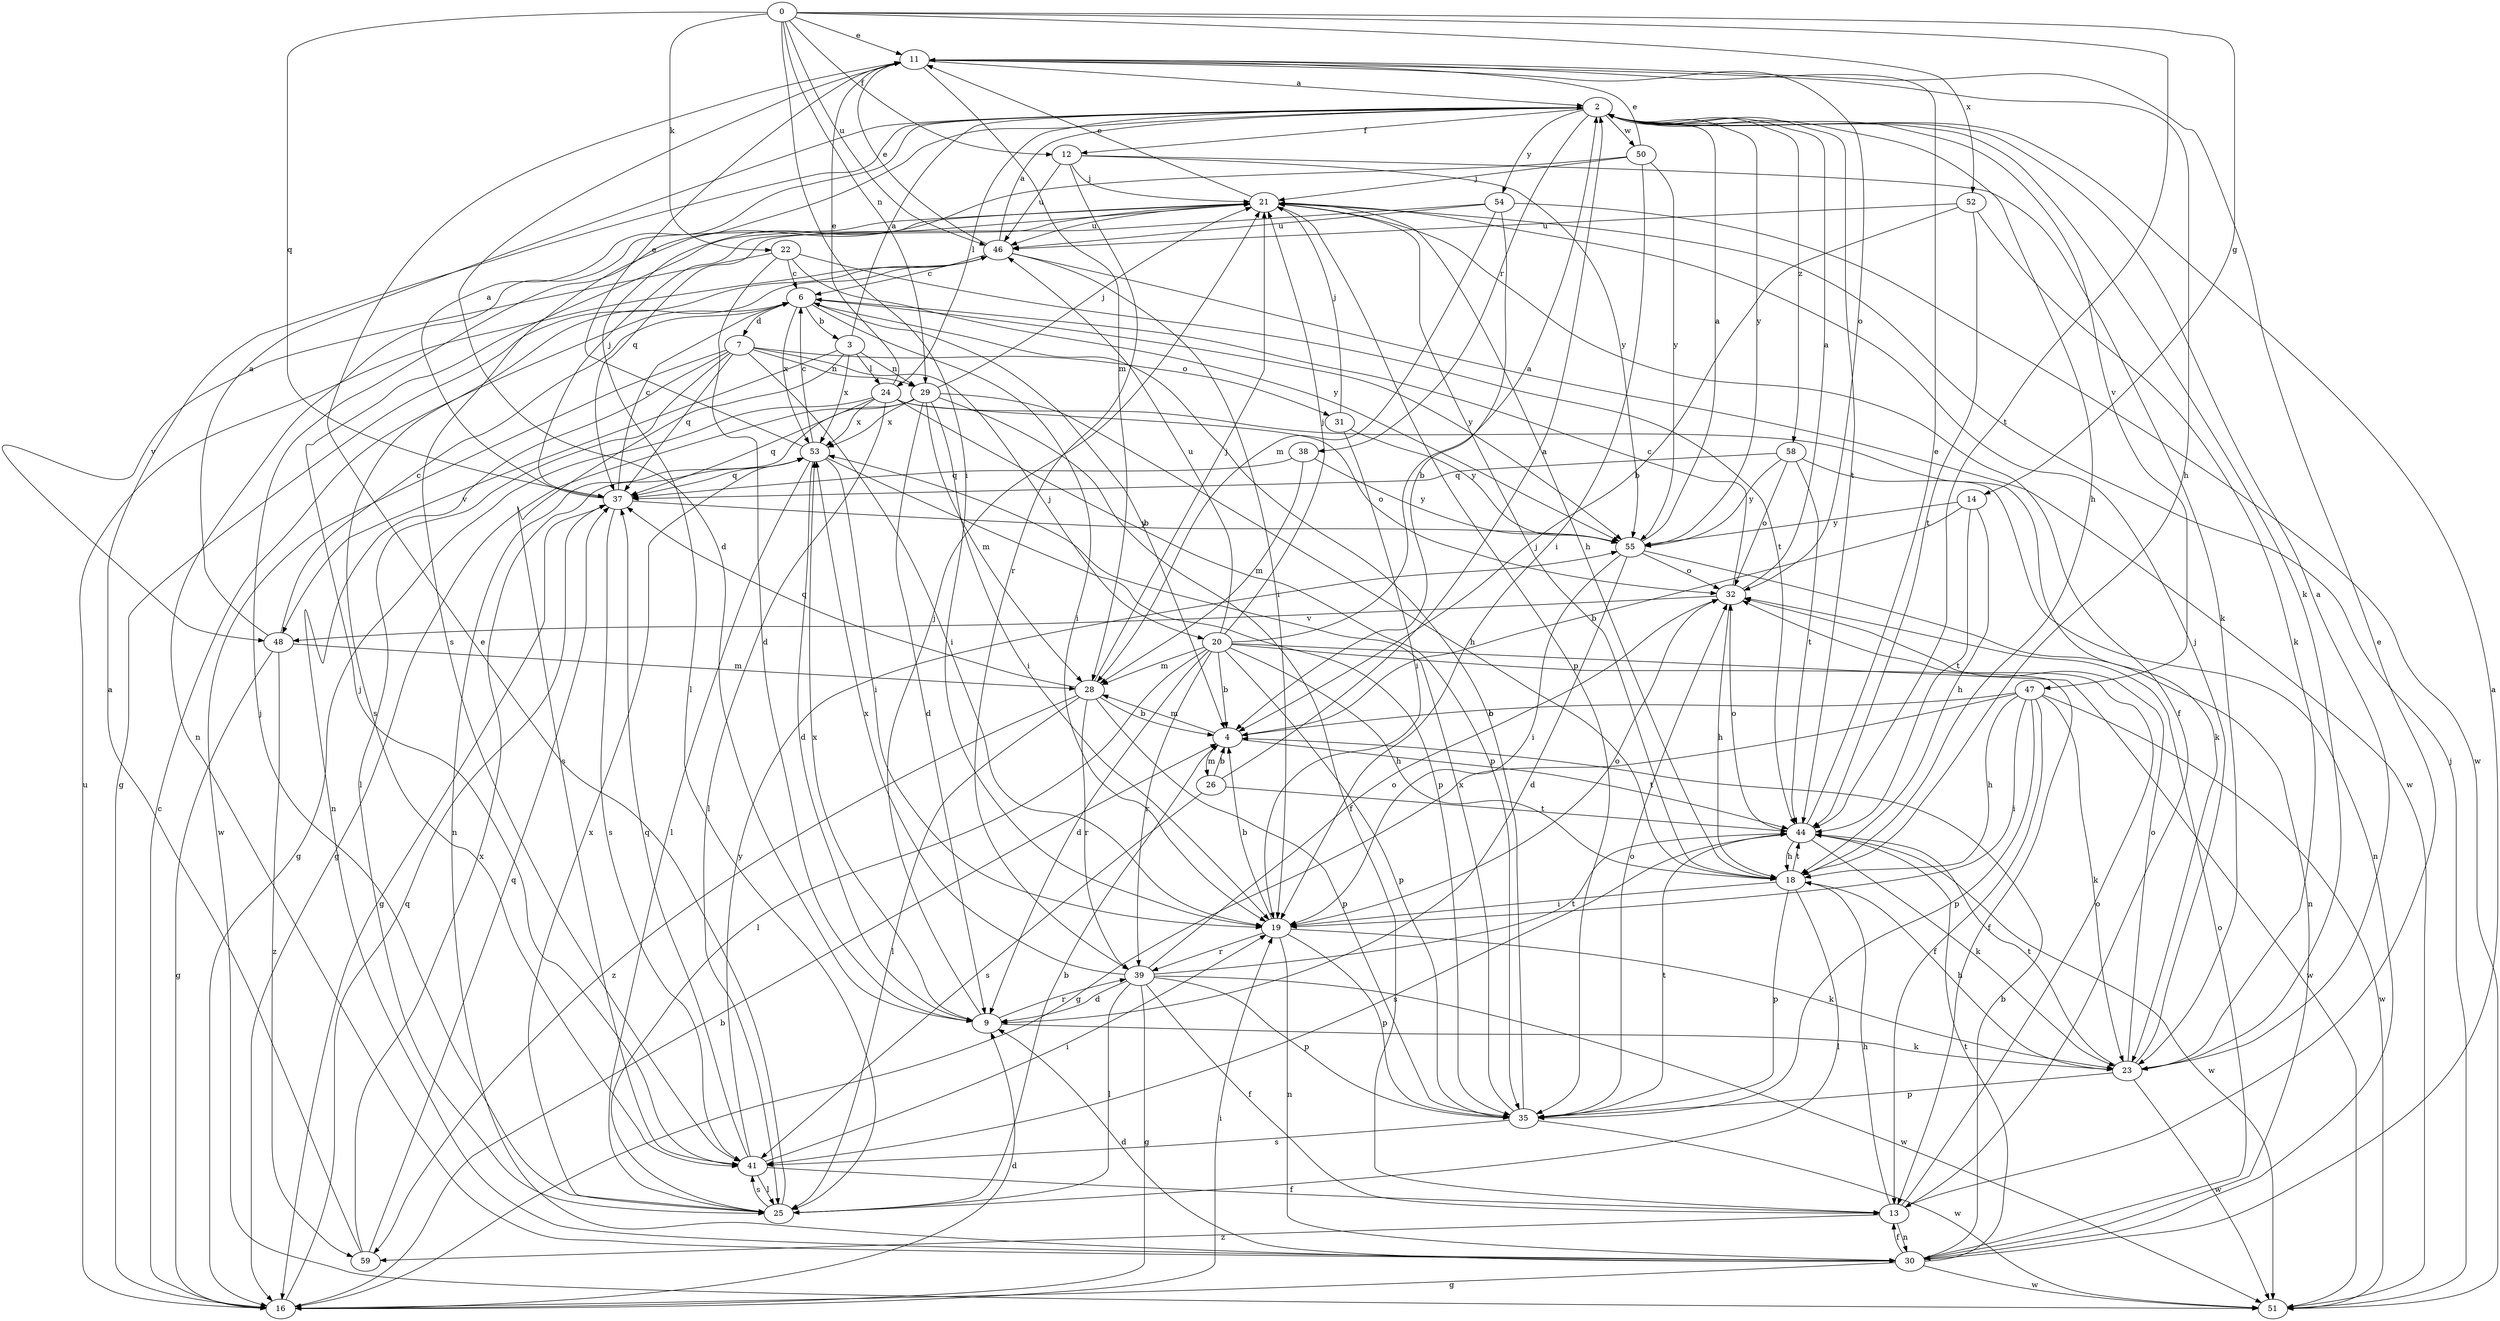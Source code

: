 strict digraph  {
0;
2;
3;
4;
6;
7;
9;
11;
12;
13;
14;
16;
18;
19;
20;
21;
22;
23;
24;
25;
26;
28;
29;
30;
31;
32;
35;
37;
38;
39;
41;
44;
46;
47;
48;
50;
51;
52;
53;
54;
55;
58;
59;
0 -> 11  [label=e];
0 -> 12  [label=f];
0 -> 14  [label=g];
0 -> 19  [label=i];
0 -> 22  [label=k];
0 -> 29  [label=n];
0 -> 37  [label=q];
0 -> 44  [label=t];
0 -> 46  [label=u];
0 -> 52  [label=x];
2 -> 12  [label=f];
2 -> 18  [label=h];
2 -> 23  [label=k];
2 -> 24  [label=l];
2 -> 38  [label=r];
2 -> 41  [label=s];
2 -> 44  [label=t];
2 -> 47  [label=v];
2 -> 50  [label=w];
2 -> 54  [label=y];
2 -> 55  [label=y];
2 -> 58  [label=z];
3 -> 2  [label=a];
3 -> 24  [label=l];
3 -> 29  [label=n];
3 -> 41  [label=s];
3 -> 48  [label=v];
3 -> 53  [label=x];
4 -> 26  [label=m];
4 -> 28  [label=m];
4 -> 44  [label=t];
6 -> 3  [label=b];
6 -> 4  [label=b];
6 -> 7  [label=d];
6 -> 19  [label=i];
6 -> 53  [label=x];
6 -> 55  [label=y];
7 -> 19  [label=i];
7 -> 20  [label=j];
7 -> 25  [label=l];
7 -> 29  [label=n];
7 -> 30  [label=n];
7 -> 31  [label=o];
7 -> 37  [label=q];
7 -> 51  [label=w];
9 -> 21  [label=j];
9 -> 23  [label=k];
9 -> 39  [label=r];
9 -> 53  [label=x];
11 -> 2  [label=a];
11 -> 9  [label=d];
11 -> 18  [label=h];
11 -> 28  [label=m];
11 -> 32  [label=o];
12 -> 21  [label=j];
12 -> 23  [label=k];
12 -> 39  [label=r];
12 -> 46  [label=u];
12 -> 55  [label=y];
13 -> 11  [label=e];
13 -> 18  [label=h];
13 -> 30  [label=n];
13 -> 32  [label=o];
13 -> 59  [label=z];
14 -> 4  [label=b];
14 -> 18  [label=h];
14 -> 44  [label=t];
14 -> 55  [label=y];
16 -> 4  [label=b];
16 -> 6  [label=c];
16 -> 9  [label=d];
16 -> 19  [label=i];
16 -> 37  [label=q];
16 -> 46  [label=u];
18 -> 19  [label=i];
18 -> 21  [label=j];
18 -> 25  [label=l];
18 -> 35  [label=p];
18 -> 44  [label=t];
19 -> 4  [label=b];
19 -> 23  [label=k];
19 -> 30  [label=n];
19 -> 32  [label=o];
19 -> 35  [label=p];
19 -> 39  [label=r];
20 -> 2  [label=a];
20 -> 4  [label=b];
20 -> 9  [label=d];
20 -> 13  [label=f];
20 -> 18  [label=h];
20 -> 21  [label=j];
20 -> 25  [label=l];
20 -> 28  [label=m];
20 -> 35  [label=p];
20 -> 39  [label=r];
20 -> 46  [label=u];
20 -> 51  [label=w];
21 -> 11  [label=e];
21 -> 13  [label=f];
21 -> 18  [label=h];
21 -> 30  [label=n];
21 -> 35  [label=p];
21 -> 46  [label=u];
22 -> 6  [label=c];
22 -> 9  [label=d];
22 -> 44  [label=t];
22 -> 48  [label=v];
22 -> 55  [label=y];
23 -> 2  [label=a];
23 -> 18  [label=h];
23 -> 21  [label=j];
23 -> 32  [label=o];
23 -> 35  [label=p];
23 -> 44  [label=t];
23 -> 51  [label=w];
24 -> 11  [label=e];
24 -> 16  [label=g];
24 -> 23  [label=k];
24 -> 25  [label=l];
24 -> 32  [label=o];
24 -> 35  [label=p];
24 -> 37  [label=q];
24 -> 53  [label=x];
25 -> 4  [label=b];
25 -> 11  [label=e];
25 -> 21  [label=j];
25 -> 41  [label=s];
25 -> 53  [label=x];
26 -> 2  [label=a];
26 -> 4  [label=b];
26 -> 41  [label=s];
26 -> 44  [label=t];
28 -> 4  [label=b];
28 -> 21  [label=j];
28 -> 25  [label=l];
28 -> 35  [label=p];
28 -> 37  [label=q];
28 -> 39  [label=r];
28 -> 59  [label=z];
29 -> 9  [label=d];
29 -> 13  [label=f];
29 -> 16  [label=g];
29 -> 18  [label=h];
29 -> 19  [label=i];
29 -> 21  [label=j];
29 -> 28  [label=m];
29 -> 30  [label=n];
29 -> 53  [label=x];
30 -> 2  [label=a];
30 -> 4  [label=b];
30 -> 9  [label=d];
30 -> 13  [label=f];
30 -> 16  [label=g];
30 -> 32  [label=o];
30 -> 44  [label=t];
30 -> 51  [label=w];
31 -> 19  [label=i];
31 -> 21  [label=j];
31 -> 55  [label=y];
32 -> 2  [label=a];
32 -> 6  [label=c];
32 -> 18  [label=h];
32 -> 48  [label=v];
35 -> 6  [label=c];
35 -> 32  [label=o];
35 -> 41  [label=s];
35 -> 44  [label=t];
35 -> 51  [label=w];
35 -> 53  [label=x];
37 -> 2  [label=a];
37 -> 6  [label=c];
37 -> 16  [label=g];
37 -> 21  [label=j];
37 -> 41  [label=s];
37 -> 55  [label=y];
38 -> 28  [label=m];
38 -> 37  [label=q];
38 -> 55  [label=y];
39 -> 9  [label=d];
39 -> 13  [label=f];
39 -> 16  [label=g];
39 -> 25  [label=l];
39 -> 32  [label=o];
39 -> 35  [label=p];
39 -> 44  [label=t];
39 -> 51  [label=w];
39 -> 53  [label=x];
41 -> 13  [label=f];
41 -> 19  [label=i];
41 -> 21  [label=j];
41 -> 25  [label=l];
41 -> 37  [label=q];
41 -> 55  [label=y];
44 -> 11  [label=e];
44 -> 18  [label=h];
44 -> 23  [label=k];
44 -> 32  [label=o];
44 -> 41  [label=s];
44 -> 51  [label=w];
46 -> 2  [label=a];
46 -> 6  [label=c];
46 -> 11  [label=e];
46 -> 16  [label=g];
46 -> 19  [label=i];
46 -> 41  [label=s];
46 -> 51  [label=w];
47 -> 4  [label=b];
47 -> 13  [label=f];
47 -> 16  [label=g];
47 -> 18  [label=h];
47 -> 19  [label=i];
47 -> 23  [label=k];
47 -> 35  [label=p];
47 -> 51  [label=w];
48 -> 2  [label=a];
48 -> 6  [label=c];
48 -> 16  [label=g];
48 -> 28  [label=m];
48 -> 59  [label=z];
50 -> 11  [label=e];
50 -> 19  [label=i];
50 -> 21  [label=j];
50 -> 25  [label=l];
50 -> 55  [label=y];
51 -> 21  [label=j];
52 -> 4  [label=b];
52 -> 23  [label=k];
52 -> 44  [label=t];
52 -> 46  [label=u];
53 -> 6  [label=c];
53 -> 9  [label=d];
53 -> 11  [label=e];
53 -> 19  [label=i];
53 -> 25  [label=l];
53 -> 35  [label=p];
53 -> 37  [label=q];
54 -> 4  [label=b];
54 -> 28  [label=m];
54 -> 37  [label=q];
54 -> 46  [label=u];
54 -> 51  [label=w];
55 -> 2  [label=a];
55 -> 9  [label=d];
55 -> 19  [label=i];
55 -> 30  [label=n];
55 -> 32  [label=o];
58 -> 30  [label=n];
58 -> 32  [label=o];
58 -> 37  [label=q];
58 -> 44  [label=t];
58 -> 55  [label=y];
59 -> 2  [label=a];
59 -> 37  [label=q];
59 -> 53  [label=x];
}
